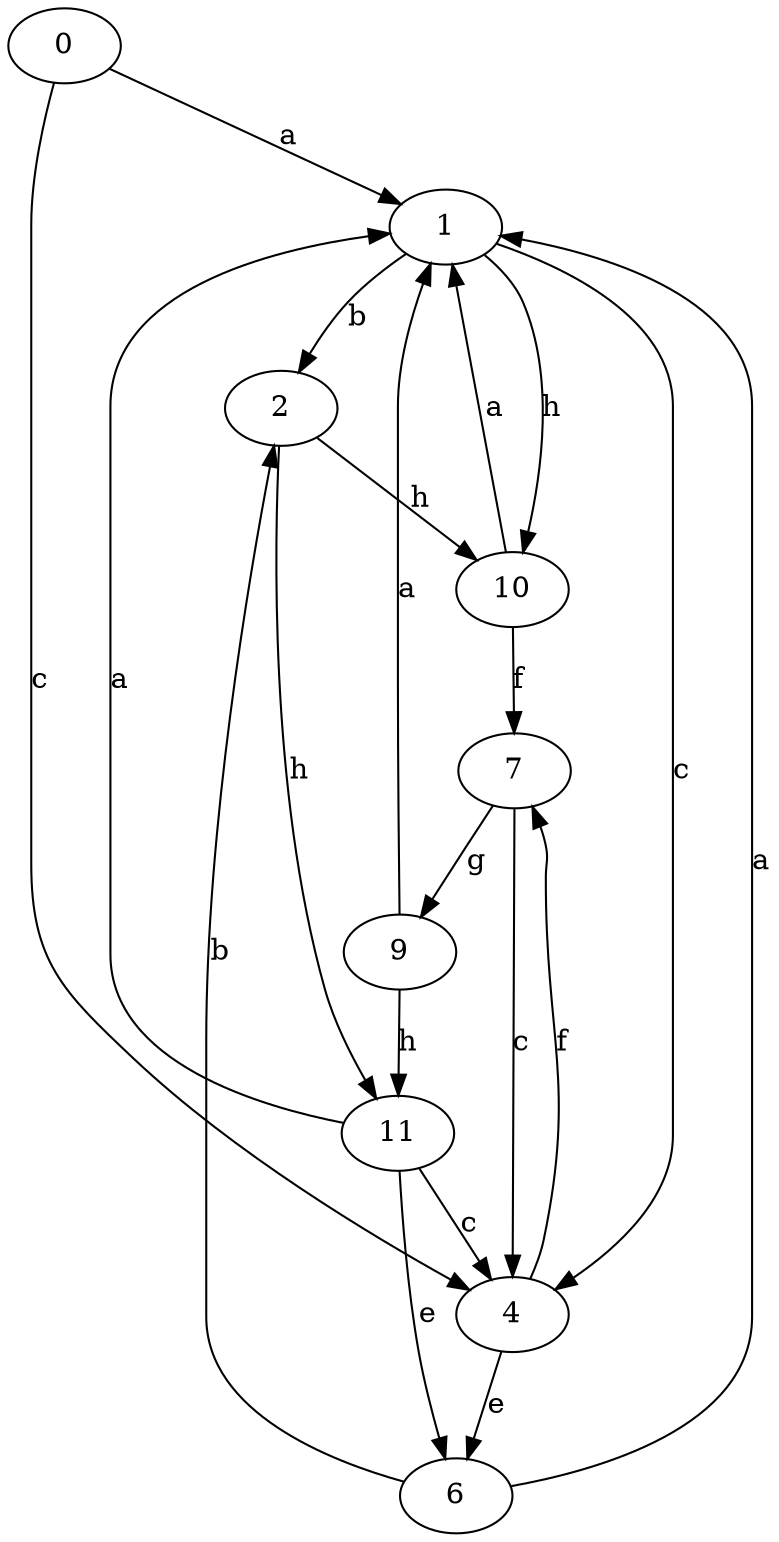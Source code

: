 strict digraph  {
1;
2;
0;
4;
6;
7;
9;
10;
11;
1 -> 2  [label=b];
1 -> 4  [label=c];
1 -> 10  [label=h];
2 -> 10  [label=h];
2 -> 11  [label=h];
0 -> 1  [label=a];
0 -> 4  [label=c];
4 -> 6  [label=e];
4 -> 7  [label=f];
6 -> 1  [label=a];
6 -> 2  [label=b];
7 -> 4  [label=c];
7 -> 9  [label=g];
9 -> 1  [label=a];
9 -> 11  [label=h];
10 -> 1  [label=a];
10 -> 7  [label=f];
11 -> 1  [label=a];
11 -> 4  [label=c];
11 -> 6  [label=e];
}
